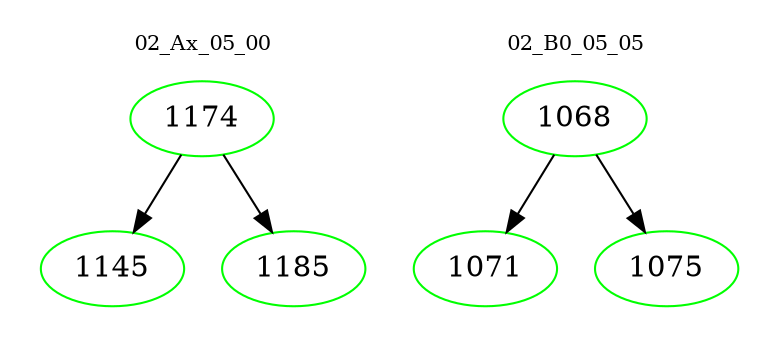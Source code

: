 digraph{
subgraph cluster_0 {
color = white
label = "02_Ax_05_00";
fontsize=10;
T0_1174 [label="1174", color="green"]
T0_1174 -> T0_1145 [color="black"]
T0_1145 [label="1145", color="green"]
T0_1174 -> T0_1185 [color="black"]
T0_1185 [label="1185", color="green"]
}
subgraph cluster_1 {
color = white
label = "02_B0_05_05";
fontsize=10;
T1_1068 [label="1068", color="green"]
T1_1068 -> T1_1071 [color="black"]
T1_1071 [label="1071", color="green"]
T1_1068 -> T1_1075 [color="black"]
T1_1075 [label="1075", color="green"]
}
}
